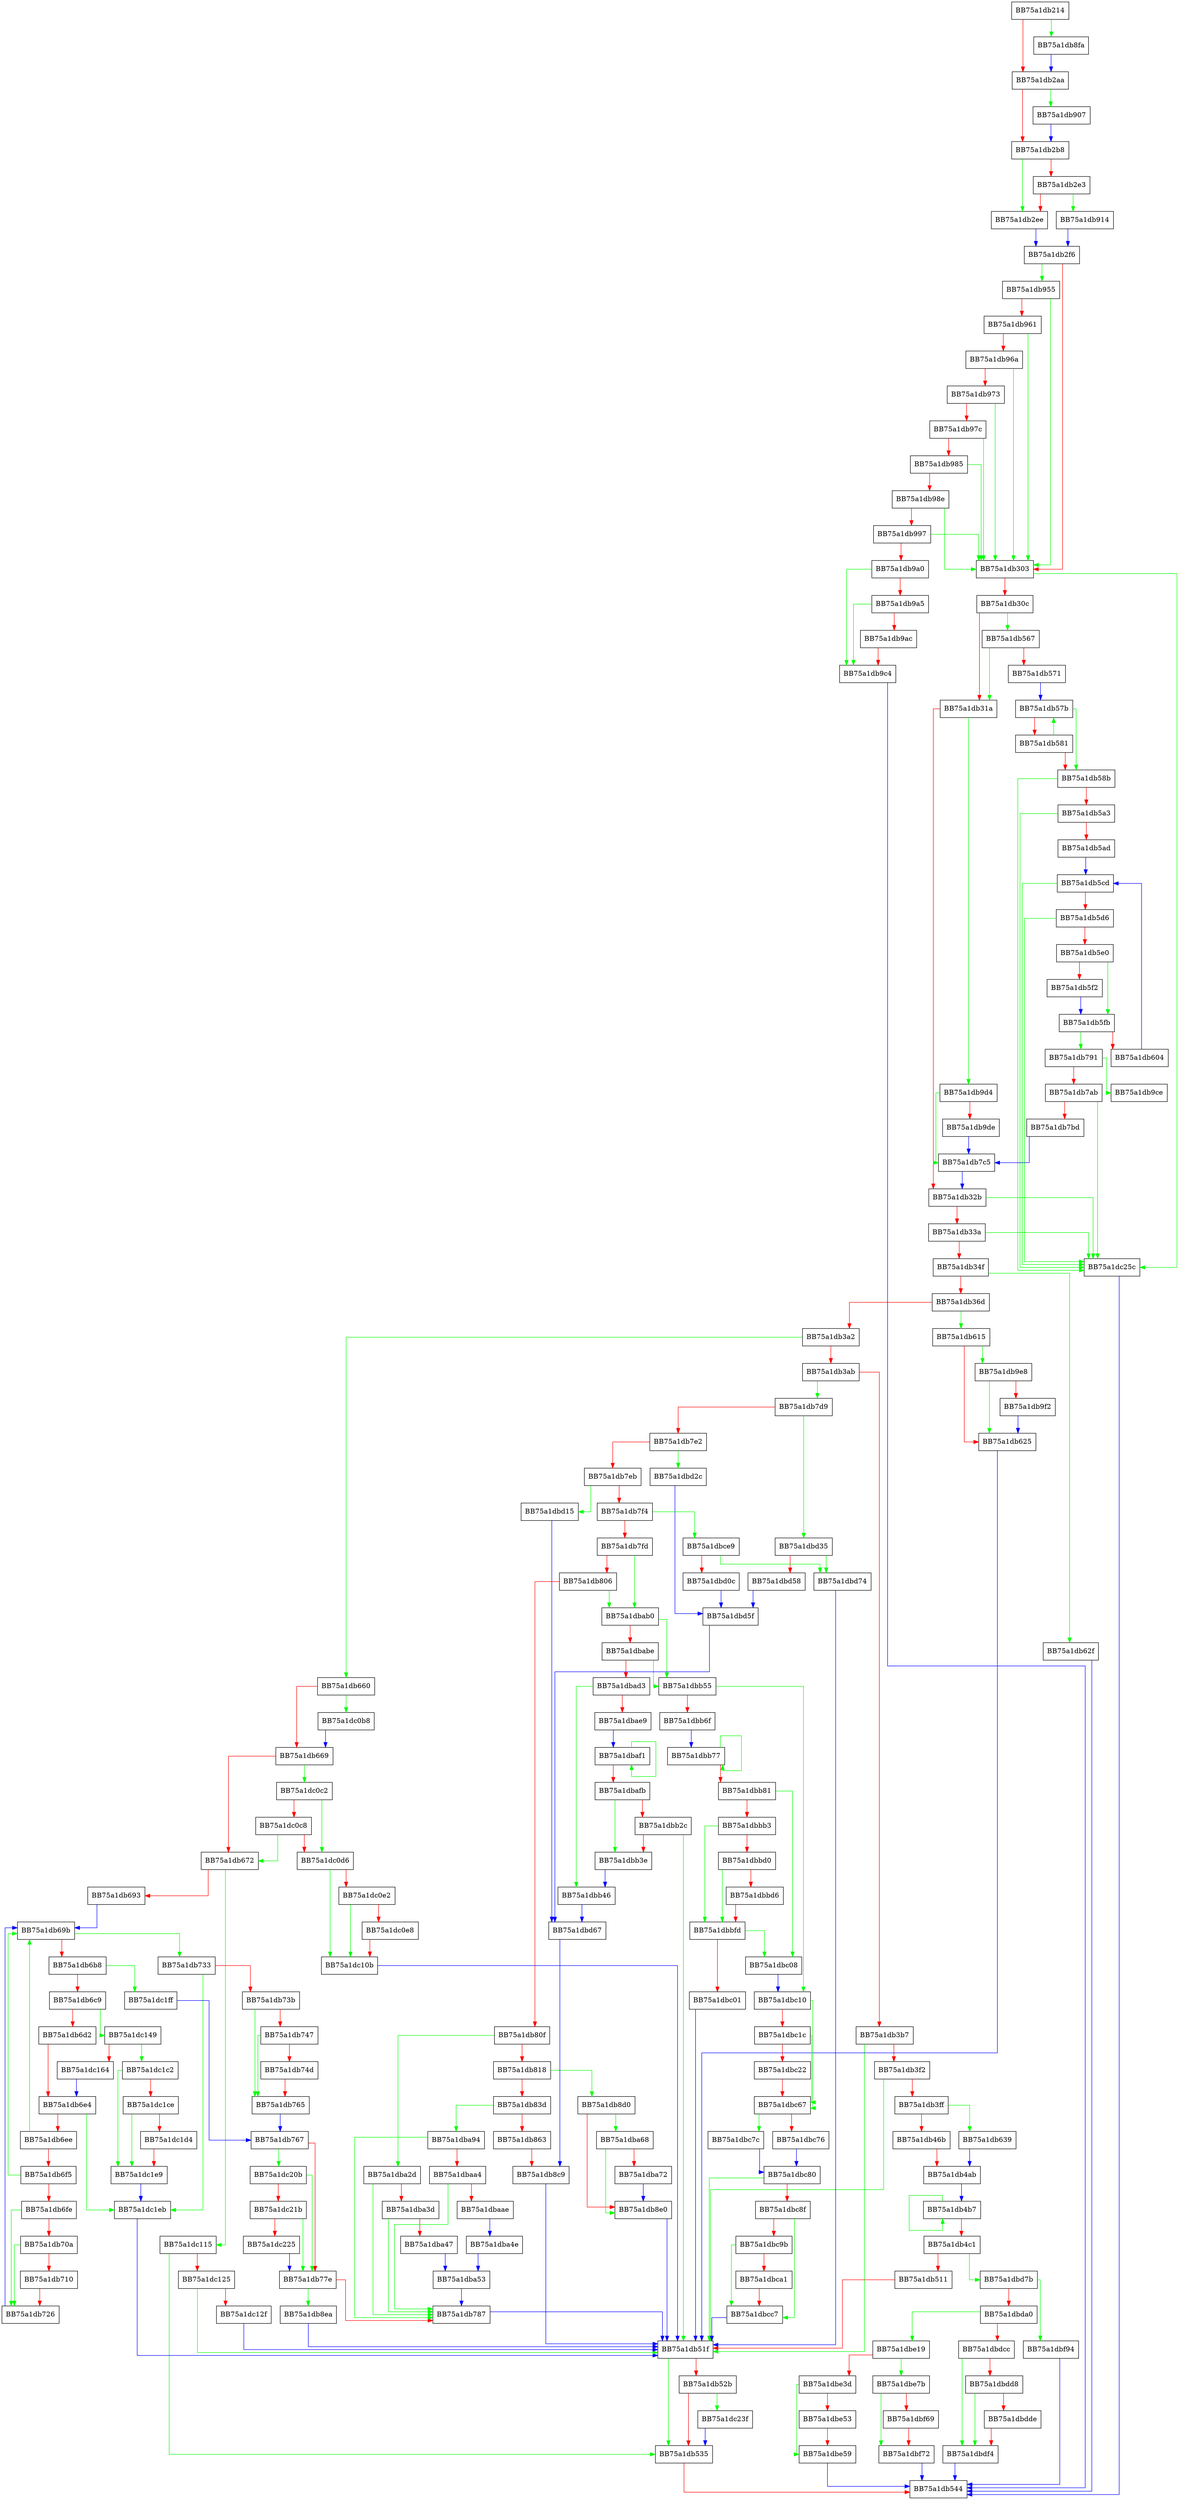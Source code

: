 digraph ResmgrProcessResource {
  node [shape="box"];
  graph [splines=ortho];
  BB75a1db214 -> BB75a1db8fa [color="green"];
  BB75a1db214 -> BB75a1db2aa [color="red"];
  BB75a1db2aa -> BB75a1db907 [color="green"];
  BB75a1db2aa -> BB75a1db2b8 [color="red"];
  BB75a1db2b8 -> BB75a1db2ee [color="green"];
  BB75a1db2b8 -> BB75a1db2e3 [color="red"];
  BB75a1db2e3 -> BB75a1db914 [color="green"];
  BB75a1db2e3 -> BB75a1db2ee [color="red"];
  BB75a1db2ee -> BB75a1db2f6 [color="blue"];
  BB75a1db2f6 -> BB75a1db955 [color="green"];
  BB75a1db2f6 -> BB75a1db303 [color="red"];
  BB75a1db303 -> BB75a1dc25c [color="green"];
  BB75a1db303 -> BB75a1db30c [color="red"];
  BB75a1db30c -> BB75a1db567 [color="green"];
  BB75a1db30c -> BB75a1db31a [color="red"];
  BB75a1db31a -> BB75a1db9d4 [color="green"];
  BB75a1db31a -> BB75a1db32b [color="red"];
  BB75a1db32b -> BB75a1dc25c [color="green"];
  BB75a1db32b -> BB75a1db33a [color="red"];
  BB75a1db33a -> BB75a1dc25c [color="green"];
  BB75a1db33a -> BB75a1db34f [color="red"];
  BB75a1db34f -> BB75a1db62f [color="green"];
  BB75a1db34f -> BB75a1db36d [color="red"];
  BB75a1db36d -> BB75a1db615 [color="green"];
  BB75a1db36d -> BB75a1db3a2 [color="red"];
  BB75a1db3a2 -> BB75a1db660 [color="green"];
  BB75a1db3a2 -> BB75a1db3ab [color="red"];
  BB75a1db3ab -> BB75a1db7d9 [color="green"];
  BB75a1db3ab -> BB75a1db3b7 [color="red"];
  BB75a1db3b7 -> BB75a1db51f [color="green"];
  BB75a1db3b7 -> BB75a1db3f2 [color="red"];
  BB75a1db3f2 -> BB75a1db51f [color="green"];
  BB75a1db3f2 -> BB75a1db3ff [color="red"];
  BB75a1db3ff -> BB75a1db639 [color="green"];
  BB75a1db3ff -> BB75a1db46b [color="red"];
  BB75a1db46b -> BB75a1db4ab [color="red"];
  BB75a1db4ab -> BB75a1db4b7 [color="blue"];
  BB75a1db4b7 -> BB75a1db4b7 [color="green"];
  BB75a1db4b7 -> BB75a1db4c1 [color="red"];
  BB75a1db4c1 -> BB75a1dbd7b [color="green"];
  BB75a1db4c1 -> BB75a1db511 [color="red"];
  BB75a1db511 -> BB75a1db51f [color="red"];
  BB75a1db51f -> BB75a1db535 [color="green"];
  BB75a1db51f -> BB75a1db52b [color="red"];
  BB75a1db52b -> BB75a1dc23f [color="green"];
  BB75a1db52b -> BB75a1db535 [color="red"];
  BB75a1db535 -> BB75a1db544 [color="red"];
  BB75a1db567 -> BB75a1db31a [color="green"];
  BB75a1db567 -> BB75a1db571 [color="red"];
  BB75a1db571 -> BB75a1db57b [color="blue"];
  BB75a1db57b -> BB75a1db58b [color="green"];
  BB75a1db57b -> BB75a1db581 [color="red"];
  BB75a1db581 -> BB75a1db57b [color="green"];
  BB75a1db581 -> BB75a1db58b [color="red"];
  BB75a1db58b -> BB75a1dc25c [color="green"];
  BB75a1db58b -> BB75a1db5a3 [color="red"];
  BB75a1db5a3 -> BB75a1dc25c [color="green"];
  BB75a1db5a3 -> BB75a1db5ad [color="red"];
  BB75a1db5ad -> BB75a1db5cd [color="blue"];
  BB75a1db5cd -> BB75a1dc25c [color="green"];
  BB75a1db5cd -> BB75a1db5d6 [color="red"];
  BB75a1db5d6 -> BB75a1dc25c [color="green"];
  BB75a1db5d6 -> BB75a1db5e0 [color="red"];
  BB75a1db5e0 -> BB75a1db5fb [color="green"];
  BB75a1db5e0 -> BB75a1db5f2 [color="red"];
  BB75a1db5f2 -> BB75a1db5fb [color="blue"];
  BB75a1db5fb -> BB75a1db791 [color="green"];
  BB75a1db5fb -> BB75a1db604 [color="red"];
  BB75a1db604 -> BB75a1db5cd [color="blue"];
  BB75a1db615 -> BB75a1db9e8 [color="green"];
  BB75a1db615 -> BB75a1db625 [color="red"];
  BB75a1db625 -> BB75a1db51f [color="blue"];
  BB75a1db62f -> BB75a1db544 [color="blue"];
  BB75a1db639 -> BB75a1db4ab [color="blue"];
  BB75a1db660 -> BB75a1dc0b8 [color="green"];
  BB75a1db660 -> BB75a1db669 [color="red"];
  BB75a1db669 -> BB75a1dc0c2 [color="green"];
  BB75a1db669 -> BB75a1db672 [color="red"];
  BB75a1db672 -> BB75a1dc115 [color="green"];
  BB75a1db672 -> BB75a1db693 [color="red"];
  BB75a1db693 -> BB75a1db69b [color="blue"];
  BB75a1db69b -> BB75a1db733 [color="green"];
  BB75a1db69b -> BB75a1db6b8 [color="red"];
  BB75a1db6b8 -> BB75a1dc1ff [color="green"];
  BB75a1db6b8 -> BB75a1db6c9 [color="red"];
  BB75a1db6c9 -> BB75a1dc149 [color="green"];
  BB75a1db6c9 -> BB75a1db6d2 [color="red"];
  BB75a1db6d2 -> BB75a1db6e4 [color="red"];
  BB75a1db6e4 -> BB75a1dc1eb [color="green"];
  BB75a1db6e4 -> BB75a1db6ee [color="red"];
  BB75a1db6ee -> BB75a1db69b [color="green"];
  BB75a1db6ee -> BB75a1db6f5 [color="red"];
  BB75a1db6f5 -> BB75a1db69b [color="green"];
  BB75a1db6f5 -> BB75a1db6fe [color="red"];
  BB75a1db6fe -> BB75a1db726 [color="green"];
  BB75a1db6fe -> BB75a1db70a [color="red"];
  BB75a1db70a -> BB75a1db726 [color="green"];
  BB75a1db70a -> BB75a1db710 [color="red"];
  BB75a1db710 -> BB75a1db726 [color="red"];
  BB75a1db726 -> BB75a1db69b [color="blue"];
  BB75a1db733 -> BB75a1dc1eb [color="green"];
  BB75a1db733 -> BB75a1db73b [color="red"];
  BB75a1db73b -> BB75a1db765 [color="green"];
  BB75a1db73b -> BB75a1db747 [color="red"];
  BB75a1db747 -> BB75a1db765 [color="green"];
  BB75a1db747 -> BB75a1db74d [color="red"];
  BB75a1db74d -> BB75a1db765 [color="red"];
  BB75a1db765 -> BB75a1db767 [color="blue"];
  BB75a1db767 -> BB75a1dc20b [color="green"];
  BB75a1db767 -> BB75a1db77e [color="red"];
  BB75a1db77e -> BB75a1db8ea [color="green"];
  BB75a1db77e -> BB75a1db787 [color="red"];
  BB75a1db787 -> BB75a1db51f [color="blue"];
  BB75a1db791 -> BB75a1db9ce [color="green"];
  BB75a1db791 -> BB75a1db7ab [color="red"];
  BB75a1db7ab -> BB75a1dc25c [color="green"];
  BB75a1db7ab -> BB75a1db7bd [color="red"];
  BB75a1db7bd -> BB75a1db7c5 [color="blue"];
  BB75a1db7c5 -> BB75a1db32b [color="blue"];
  BB75a1db7d9 -> BB75a1dbd35 [color="green"];
  BB75a1db7d9 -> BB75a1db7e2 [color="red"];
  BB75a1db7e2 -> BB75a1dbd2c [color="green"];
  BB75a1db7e2 -> BB75a1db7eb [color="red"];
  BB75a1db7eb -> BB75a1dbd15 [color="green"];
  BB75a1db7eb -> BB75a1db7f4 [color="red"];
  BB75a1db7f4 -> BB75a1dbce9 [color="green"];
  BB75a1db7f4 -> BB75a1db7fd [color="red"];
  BB75a1db7fd -> BB75a1dbab0 [color="green"];
  BB75a1db7fd -> BB75a1db806 [color="red"];
  BB75a1db806 -> BB75a1dbab0 [color="green"];
  BB75a1db806 -> BB75a1db80f [color="red"];
  BB75a1db80f -> BB75a1dba2d [color="green"];
  BB75a1db80f -> BB75a1db818 [color="red"];
  BB75a1db818 -> BB75a1db8d0 [color="green"];
  BB75a1db818 -> BB75a1db83d [color="red"];
  BB75a1db83d -> BB75a1dba94 [color="green"];
  BB75a1db83d -> BB75a1db863 [color="red"];
  BB75a1db863 -> BB75a1db8c9 [color="red"];
  BB75a1db8c9 -> BB75a1db51f [color="blue"];
  BB75a1db8d0 -> BB75a1dba68 [color="green"];
  BB75a1db8d0 -> BB75a1db8e0 [color="red"];
  BB75a1db8e0 -> BB75a1db51f [color="blue"];
  BB75a1db8ea -> BB75a1db51f [color="blue"];
  BB75a1db8fa -> BB75a1db2aa [color="blue"];
  BB75a1db907 -> BB75a1db2b8 [color="blue"];
  BB75a1db914 -> BB75a1db2f6 [color="blue"];
  BB75a1db955 -> BB75a1db303 [color="green"];
  BB75a1db955 -> BB75a1db961 [color="red"];
  BB75a1db961 -> BB75a1db303 [color="green"];
  BB75a1db961 -> BB75a1db96a [color="red"];
  BB75a1db96a -> BB75a1db303 [color="green"];
  BB75a1db96a -> BB75a1db973 [color="red"];
  BB75a1db973 -> BB75a1db303 [color="green"];
  BB75a1db973 -> BB75a1db97c [color="red"];
  BB75a1db97c -> BB75a1db303 [color="green"];
  BB75a1db97c -> BB75a1db985 [color="red"];
  BB75a1db985 -> BB75a1db303 [color="green"];
  BB75a1db985 -> BB75a1db98e [color="red"];
  BB75a1db98e -> BB75a1db303 [color="green"];
  BB75a1db98e -> BB75a1db997 [color="red"];
  BB75a1db997 -> BB75a1db303 [color="green"];
  BB75a1db997 -> BB75a1db9a0 [color="red"];
  BB75a1db9a0 -> BB75a1db9c4 [color="green"];
  BB75a1db9a0 -> BB75a1db9a5 [color="red"];
  BB75a1db9a5 -> BB75a1db9c4 [color="green"];
  BB75a1db9a5 -> BB75a1db9ac [color="red"];
  BB75a1db9ac -> BB75a1db9c4 [color="red"];
  BB75a1db9c4 -> BB75a1db544 [color="blue"];
  BB75a1db9d4 -> BB75a1db7c5 [color="green"];
  BB75a1db9d4 -> BB75a1db9de [color="red"];
  BB75a1db9de -> BB75a1db7c5 [color="blue"];
  BB75a1db9e8 -> BB75a1db625 [color="green"];
  BB75a1db9e8 -> BB75a1db9f2 [color="red"];
  BB75a1db9f2 -> BB75a1db625 [color="blue"];
  BB75a1dba2d -> BB75a1db787 [color="green"];
  BB75a1dba2d -> BB75a1dba3d [color="red"];
  BB75a1dba3d -> BB75a1db787 [color="green"];
  BB75a1dba3d -> BB75a1dba47 [color="red"];
  BB75a1dba47 -> BB75a1dba53 [color="blue"];
  BB75a1dba4e -> BB75a1dba53 [color="blue"];
  BB75a1dba53 -> BB75a1db787 [color="blue"];
  BB75a1dba68 -> BB75a1db8e0 [color="green"];
  BB75a1dba68 -> BB75a1dba72 [color="red"];
  BB75a1dba72 -> BB75a1db8e0 [color="blue"];
  BB75a1dba94 -> BB75a1db787 [color="green"];
  BB75a1dba94 -> BB75a1dbaa4 [color="red"];
  BB75a1dbaa4 -> BB75a1db787 [color="green"];
  BB75a1dbaa4 -> BB75a1dbaae [color="red"];
  BB75a1dbaae -> BB75a1dba4e [color="blue"];
  BB75a1dbab0 -> BB75a1dbb55 [color="green"];
  BB75a1dbab0 -> BB75a1dbabe [color="red"];
  BB75a1dbabe -> BB75a1dbb55 [color="green"];
  BB75a1dbabe -> BB75a1dbad3 [color="red"];
  BB75a1dbad3 -> BB75a1dbb46 [color="green"];
  BB75a1dbad3 -> BB75a1dbae9 [color="red"];
  BB75a1dbae9 -> BB75a1dbaf1 [color="blue"];
  BB75a1dbaf1 -> BB75a1dbaf1 [color="green"];
  BB75a1dbaf1 -> BB75a1dbafb [color="red"];
  BB75a1dbafb -> BB75a1dbb3e [color="green"];
  BB75a1dbafb -> BB75a1dbb2c [color="red"];
  BB75a1dbb2c -> BB75a1db51f [color="green"];
  BB75a1dbb2c -> BB75a1dbb3e [color="red"];
  BB75a1dbb3e -> BB75a1dbb46 [color="blue"];
  BB75a1dbb46 -> BB75a1dbd67 [color="blue"];
  BB75a1dbb55 -> BB75a1dbc10 [color="green"];
  BB75a1dbb55 -> BB75a1dbb6f [color="red"];
  BB75a1dbb6f -> BB75a1dbb77 [color="blue"];
  BB75a1dbb77 -> BB75a1dbb77 [color="green"];
  BB75a1dbb77 -> BB75a1dbb81 [color="red"];
  BB75a1dbb81 -> BB75a1dbc08 [color="green"];
  BB75a1dbb81 -> BB75a1dbbb3 [color="red"];
  BB75a1dbbb3 -> BB75a1dbbfd [color="green"];
  BB75a1dbbb3 -> BB75a1dbbd0 [color="red"];
  BB75a1dbbd0 -> BB75a1dbbfd [color="green"];
  BB75a1dbbd0 -> BB75a1dbbd6 [color="red"];
  BB75a1dbbd6 -> BB75a1dbbfd [color="red"];
  BB75a1dbbfd -> BB75a1dbc08 [color="green"];
  BB75a1dbbfd -> BB75a1dbc01 [color="red"];
  BB75a1dbc01 -> BB75a1db51f [color="blue"];
  BB75a1dbc08 -> BB75a1dbc10 [color="blue"];
  BB75a1dbc10 -> BB75a1dbc67 [color="green"];
  BB75a1dbc10 -> BB75a1dbc1c [color="red"];
  BB75a1dbc1c -> BB75a1dbc67 [color="green"];
  BB75a1dbc1c -> BB75a1dbc22 [color="red"];
  BB75a1dbc22 -> BB75a1dbc67 [color="red"];
  BB75a1dbc67 -> BB75a1dbc7c [color="green"];
  BB75a1dbc67 -> BB75a1dbc76 [color="red"];
  BB75a1dbc76 -> BB75a1dbc80 [color="blue"];
  BB75a1dbc7c -> BB75a1dbc80 [color="blue"];
  BB75a1dbc80 -> BB75a1db51f [color="green"];
  BB75a1dbc80 -> BB75a1dbc8f [color="red"];
  BB75a1dbc8f -> BB75a1dbcc7 [color="green"];
  BB75a1dbc8f -> BB75a1dbc9b [color="red"];
  BB75a1dbc9b -> BB75a1dbcc7 [color="green"];
  BB75a1dbc9b -> BB75a1dbca1 [color="red"];
  BB75a1dbca1 -> BB75a1dbcc7 [color="red"];
  BB75a1dbcc7 -> BB75a1db51f [color="blue"];
  BB75a1dbce9 -> BB75a1dbd74 [color="green"];
  BB75a1dbce9 -> BB75a1dbd0c [color="red"];
  BB75a1dbd0c -> BB75a1dbd5f [color="blue"];
  BB75a1dbd15 -> BB75a1dbd67 [color="blue"];
  BB75a1dbd2c -> BB75a1dbd5f [color="blue"];
  BB75a1dbd35 -> BB75a1dbd74 [color="green"];
  BB75a1dbd35 -> BB75a1dbd58 [color="red"];
  BB75a1dbd58 -> BB75a1dbd5f [color="blue"];
  BB75a1dbd5f -> BB75a1dbd67 [color="blue"];
  BB75a1dbd67 -> BB75a1db8c9 [color="blue"];
  BB75a1dbd74 -> BB75a1db51f [color="blue"];
  BB75a1dbd7b -> BB75a1dbf94 [color="green"];
  BB75a1dbd7b -> BB75a1dbda0 [color="red"];
  BB75a1dbda0 -> BB75a1dbe19 [color="green"];
  BB75a1dbda0 -> BB75a1dbdcc [color="red"];
  BB75a1dbdcc -> BB75a1dbdf4 [color="green"];
  BB75a1dbdcc -> BB75a1dbdd8 [color="red"];
  BB75a1dbdd8 -> BB75a1dbdf4 [color="green"];
  BB75a1dbdd8 -> BB75a1dbdde [color="red"];
  BB75a1dbdde -> BB75a1dbdf4 [color="red"];
  BB75a1dbdf4 -> BB75a1db544 [color="blue"];
  BB75a1dbe19 -> BB75a1dbe7b [color="green"];
  BB75a1dbe19 -> BB75a1dbe3d [color="red"];
  BB75a1dbe3d -> BB75a1dbe59 [color="green"];
  BB75a1dbe3d -> BB75a1dbe53 [color="red"];
  BB75a1dbe53 -> BB75a1dbe59 [color="red"];
  BB75a1dbe59 -> BB75a1db544 [color="blue"];
  BB75a1dbe7b -> BB75a1dbf72 [color="green"];
  BB75a1dbe7b -> BB75a1dbf69 [color="red"];
  BB75a1dbf69 -> BB75a1dbf72 [color="red"];
  BB75a1dbf72 -> BB75a1db544 [color="blue"];
  BB75a1dbf94 -> BB75a1db544 [color="blue"];
  BB75a1dc0b8 -> BB75a1db669 [color="blue"];
  BB75a1dc0c2 -> BB75a1dc0d6 [color="green"];
  BB75a1dc0c2 -> BB75a1dc0c8 [color="red"];
  BB75a1dc0c8 -> BB75a1db672 [color="green"];
  BB75a1dc0c8 -> BB75a1dc0d6 [color="red"];
  BB75a1dc0d6 -> BB75a1dc10b [color="green"];
  BB75a1dc0d6 -> BB75a1dc0e2 [color="red"];
  BB75a1dc0e2 -> BB75a1dc10b [color="green"];
  BB75a1dc0e2 -> BB75a1dc0e8 [color="red"];
  BB75a1dc0e8 -> BB75a1dc10b [color="red"];
  BB75a1dc10b -> BB75a1db51f [color="blue"];
  BB75a1dc115 -> BB75a1db535 [color="green"];
  BB75a1dc115 -> BB75a1dc125 [color="red"];
  BB75a1dc125 -> BB75a1db51f [color="green"];
  BB75a1dc125 -> BB75a1dc12f [color="red"];
  BB75a1dc12f -> BB75a1db51f [color="blue"];
  BB75a1dc149 -> BB75a1dc1c2 [color="green"];
  BB75a1dc149 -> BB75a1dc164 [color="red"];
  BB75a1dc164 -> BB75a1db6e4 [color="blue"];
  BB75a1dc1c2 -> BB75a1dc1e9 [color="green"];
  BB75a1dc1c2 -> BB75a1dc1ce [color="red"];
  BB75a1dc1ce -> BB75a1dc1e9 [color="green"];
  BB75a1dc1ce -> BB75a1dc1d4 [color="red"];
  BB75a1dc1d4 -> BB75a1dc1e9 [color="red"];
  BB75a1dc1e9 -> BB75a1dc1eb [color="blue"];
  BB75a1dc1eb -> BB75a1db51f [color="blue"];
  BB75a1dc1ff -> BB75a1db767 [color="blue"];
  BB75a1dc20b -> BB75a1db77e [color="green"];
  BB75a1dc20b -> BB75a1dc21b [color="red"];
  BB75a1dc21b -> BB75a1db77e [color="green"];
  BB75a1dc21b -> BB75a1dc225 [color="red"];
  BB75a1dc225 -> BB75a1db77e [color="blue"];
  BB75a1dc23f -> BB75a1db535 [color="blue"];
  BB75a1dc25c -> BB75a1db544 [color="blue"];
}